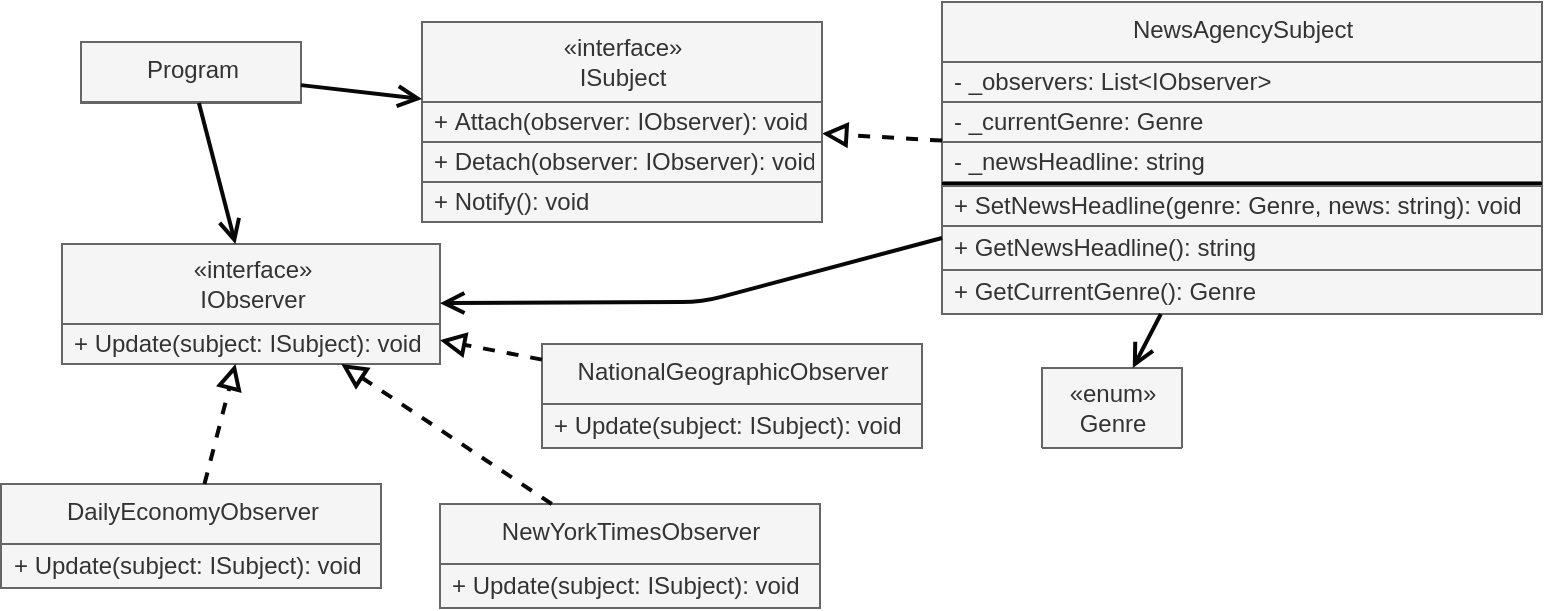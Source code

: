 <mxfile>
    <diagram id="n-HU4fG1coUEZPLs6XPE" name="Page-1">
        <mxGraphModel dx="1246" dy="1495" grid="1" gridSize="10" guides="1" tooltips="1" connect="1" arrows="1" fold="1" page="1" pageScale="1" pageWidth="1169" pageHeight="827" background="#ffffff" math="0" shadow="0">
            <root>
                <mxCell id="0"/>
                <mxCell id="1" parent="0"/>
                <mxCell id="25" value="Program" style="swimlane;fontStyle=0;align=center;verticalAlign=top;childLayout=stackLayout;horizontal=1;startSize=30;horizontalStack=0;resizeParent=1;resizeParentMax=0;resizeLast=0;collapsible=0;marginBottom=0;html=1;fillColor=#f5f5f5;fontColor=#333333;strokeColor=#666666;" parent="1" vertex="1">
                    <mxGeometry x="59.5" y="-791" width="110" height="30.5" as="geometry"/>
                </mxCell>
                <mxCell id="128" value="NewsAgencySubject" style="swimlane;fontStyle=0;align=center;verticalAlign=top;childLayout=stackLayout;horizontal=1;startSize=30;horizontalStack=0;resizeParent=1;resizeParentMax=0;resizeLast=0;collapsible=0;marginBottom=0;html=1;fillColor=#f5f5f5;fontColor=#333333;strokeColor=#666666;" parent="1" vertex="1">
                    <mxGeometry x="490" y="-811" width="300" height="156" as="geometry"/>
                </mxCell>
                <mxCell id="139" value="- _observers: List&amp;lt;IObserver&amp;gt;" style="text;html=1;strokeColor=#666666;fillColor=#f5f5f5;align=left;verticalAlign=middle;spacingLeft=4;spacingRight=4;overflow=hidden;rotatable=0;points=[[0,0.5],[1,0.5]];portConstraint=eastwest;fontColor=#333333;" parent="128" vertex="1">
                    <mxGeometry y="30" width="300" height="20" as="geometry"/>
                </mxCell>
                <mxCell id="141" value="- _currentGenre: Genre" style="text;html=1;strokeColor=#666666;fillColor=#f5f5f5;align=left;verticalAlign=middle;spacingLeft=4;spacingRight=4;overflow=hidden;rotatable=0;points=[[0,0.5],[1,0.5]];portConstraint=eastwest;fontColor=#333333;" parent="128" vertex="1">
                    <mxGeometry y="50" width="300" height="20" as="geometry"/>
                </mxCell>
                <mxCell id="180" value="- _newsHeadline: string" style="text;html=1;strokeColor=#666666;fillColor=#f5f5f5;align=left;verticalAlign=middle;spacingLeft=4;spacingRight=4;overflow=hidden;rotatable=0;points=[[0,0.5],[1,0.5]];portConstraint=eastwest;fontColor=#333333;" vertex="1" parent="128">
                    <mxGeometry y="70" width="300" height="20" as="geometry"/>
                </mxCell>
                <mxCell id="130" value="" style="line;strokeWidth=2;align=left;verticalAlign=middle;spacingTop=-1;spacingLeft=3;spacingRight=3;rotatable=0;labelPosition=right;points=[];portConstraint=eastwest;labelBackgroundColor=#D1AEFC;labelBorderColor=none;shadow=0;" parent="128" vertex="1">
                    <mxGeometry y="90" width="300" height="2" as="geometry"/>
                </mxCell>
                <mxCell id="142" value="+&amp;nbsp;SetNewsHeadline(genre: Genre, news: string): void" style="text;html=1;strokeColor=#666666;fillColor=#f5f5f5;align=left;verticalAlign=middle;spacingLeft=4;spacingRight=4;overflow=hidden;rotatable=0;points=[[0,0.5],[1,0.5]];portConstraint=eastwest;fontColor=#333333;" parent="128" vertex="1">
                    <mxGeometry y="92" width="300" height="20" as="geometry"/>
                </mxCell>
                <mxCell id="147" value="+&amp;nbsp;GetNewsHeadline(): string" style="text;html=1;strokeColor=#666666;fillColor=#f5f5f5;align=left;verticalAlign=middle;spacingLeft=4;spacingRight=4;overflow=hidden;rotatable=0;points=[[0,0.5],[1,0.5]];portConstraint=eastwest;fontColor=#333333;" parent="128" vertex="1">
                    <mxGeometry y="112" width="300" height="22" as="geometry"/>
                </mxCell>
                <mxCell id="181" value="+&amp;nbsp;GetCurrentGenre(): Genre" style="text;html=1;strokeColor=#666666;fillColor=#f5f5f5;align=left;verticalAlign=middle;spacingLeft=4;spacingRight=4;overflow=hidden;rotatable=0;points=[[0,0.5],[1,0.5]];portConstraint=eastwest;fontColor=#333333;" vertex="1" parent="128">
                    <mxGeometry y="134" width="300" height="22" as="geometry"/>
                </mxCell>
                <mxCell id="164" value="" style="endArrow=block;startArrow=none;endFill=0;startFill=0;endSize=8;html=1;verticalAlign=bottom;dashed=1;labelBackgroundColor=none;sketch=0;strokeWidth=2;fillColor=#f5f5f5;strokeColor=#080808;" parent="1" source="128" target="174" edge="1">
                    <mxGeometry width="160" relative="1" as="geometry">
                        <mxPoint x="631" y="-438.536" as="sourcePoint"/>
                        <mxPoint x="208" y="-481" as="targetPoint"/>
                    </mxGeometry>
                </mxCell>
                <mxCell id="168" value="&lt;span style=&quot;font-weight: 400;&quot;&gt;«enum»&lt;/span&gt;&lt;br style=&quot;font-weight: 400;&quot;&gt;&lt;span style=&quot;font-weight: 400;&quot;&gt;Genre&lt;br&gt;&lt;/span&gt;" style="swimlane;fontStyle=1;align=center;verticalAlign=middle;childLayout=stackLayout;horizontal=1;startSize=40;horizontalStack=0;resizeParent=1;resizeParentMax=0;resizeLast=0;collapsible=0;marginBottom=0;html=1;fillColor=#f5f5f5;fontColor=#333333;strokeColor=#666666;" vertex="1" parent="1">
                    <mxGeometry x="540" y="-628" width="70" height="40" as="geometry"/>
                </mxCell>
                <mxCell id="171" value="&lt;span style=&quot;font-weight: 400;&quot;&gt;«interface»&lt;/span&gt;&lt;br style=&quot;font-weight: 400;&quot;&gt;&lt;span style=&quot;font-weight: 400;&quot;&gt;IObserver&lt;br&gt;&lt;/span&gt;" style="swimlane;fontStyle=1;align=center;verticalAlign=middle;childLayout=stackLayout;horizontal=1;startSize=40;horizontalStack=0;resizeParent=1;resizeParentMax=0;resizeLast=0;collapsible=0;marginBottom=0;html=1;fillColor=#f5f5f5;fontColor=#333333;strokeColor=#666666;" vertex="1" parent="1">
                    <mxGeometry x="50" y="-690" width="189" height="60" as="geometry"/>
                </mxCell>
                <mxCell id="172" value="+&amp;nbsp;Update(subject: ISubject): void" style="text;html=1;strokeColor=#666666;fillColor=#f5f5f5;align=left;verticalAlign=middle;spacingLeft=4;spacingRight=4;overflow=hidden;rotatable=0;points=[[0,0.5],[1,0.5]];portConstraint=eastwest;fontColor=#333333;" vertex="1" parent="171">
                    <mxGeometry y="40" width="189" height="20" as="geometry"/>
                </mxCell>
                <mxCell id="174" value="&lt;span style=&quot;font-weight: 400;&quot;&gt;«interface»&lt;/span&gt;&lt;br style=&quot;font-weight: 400;&quot;&gt;&lt;span style=&quot;font-weight: 400;&quot;&gt;ISubject&lt;br&gt;&lt;/span&gt;" style="swimlane;fontStyle=1;align=center;verticalAlign=middle;childLayout=stackLayout;horizontal=1;startSize=40;horizontalStack=0;resizeParent=1;resizeParentMax=0;resizeLast=0;collapsible=0;marginBottom=0;html=1;fillColor=#f5f5f5;fontColor=#333333;strokeColor=#666666;" vertex="1" parent="1">
                    <mxGeometry x="230" y="-801" width="200" height="100" as="geometry"/>
                </mxCell>
                <mxCell id="175" value="+&amp;nbsp;Attach(observer: IObserver): void" style="text;html=1;strokeColor=#666666;fillColor=#f5f5f5;align=left;verticalAlign=middle;spacingLeft=4;spacingRight=4;overflow=hidden;rotatable=0;points=[[0,0.5],[1,0.5]];portConstraint=eastwest;fontColor=#333333;" vertex="1" parent="174">
                    <mxGeometry y="40" width="200" height="20" as="geometry"/>
                </mxCell>
                <mxCell id="176" value="+&amp;nbsp;Detach(observer: IObserver): void" style="text;html=1;strokeColor=#666666;fillColor=#f5f5f5;align=left;verticalAlign=middle;spacingLeft=4;spacingRight=4;overflow=hidden;rotatable=0;points=[[0,0.5],[1,0.5]];portConstraint=eastwest;fontColor=#333333;" vertex="1" parent="174">
                    <mxGeometry y="60" width="200" height="20" as="geometry"/>
                </mxCell>
                <mxCell id="177" value="+ Notify(): void" style="text;html=1;strokeColor=#666666;fillColor=#f5f5f5;align=left;verticalAlign=middle;spacingLeft=4;spacingRight=4;overflow=hidden;rotatable=0;points=[[0,0.5],[1,0.5]];portConstraint=eastwest;fontColor=#333333;" vertex="1" parent="174">
                    <mxGeometry y="80" width="200" height="20" as="geometry"/>
                </mxCell>
                <mxCell id="178" value="" style="endArrow=open;startArrow=none;endFill=0;startFill=0;endSize=8;html=1;verticalAlign=bottom;labelBackgroundColor=none;strokeWidth=2;sketch=0;fillColor=#f5f5f5;strokeColor=#080808;" edge="1" parent="1" source="25" target="174">
                    <mxGeometry width="160" relative="1" as="geometry">
                        <mxPoint x="140" y="-784.121" as="sourcePoint"/>
                        <mxPoint x="460" y="-774.646" as="targetPoint"/>
                    </mxGeometry>
                </mxCell>
                <mxCell id="179" value="" style="endArrow=open;startArrow=none;endFill=0;startFill=0;endSize=8;html=1;verticalAlign=bottom;labelBackgroundColor=none;strokeWidth=2;sketch=0;fillColor=#f5f5f5;strokeColor=#080808;" edge="1" parent="1" source="25" target="171">
                    <mxGeometry width="160" relative="1" as="geometry">
                        <mxPoint x="134.484" y="-770.5" as="sourcePoint"/>
                        <mxPoint x="260" y="-731.818" as="targetPoint"/>
                    </mxGeometry>
                </mxCell>
                <mxCell id="182" value="" style="endArrow=open;startArrow=none;endFill=0;startFill=0;endSize=8;html=1;verticalAlign=bottom;labelBackgroundColor=none;strokeWidth=2;sketch=0;fillColor=#f5f5f5;strokeColor=#080808;" edge="1" parent="1" source="128" target="168">
                    <mxGeometry width="160" relative="1" as="geometry">
                        <mxPoint x="140" y="-760.412" as="sourcePoint"/>
                        <mxPoint x="240" y="-750.706" as="targetPoint"/>
                    </mxGeometry>
                </mxCell>
                <mxCell id="183" value="" style="endArrow=open;startArrow=none;endFill=0;startFill=0;endSize=8;html=1;verticalAlign=bottom;labelBackgroundColor=none;strokeWidth=2;sketch=0;fillColor=#f5f5f5;strokeColor=#080808;" edge="1" parent="1" source="128" target="171">
                    <mxGeometry width="160" relative="1" as="geometry">
                        <mxPoint x="140" y="-760.412" as="sourcePoint"/>
                        <mxPoint x="240" y="-750.706" as="targetPoint"/>
                        <Array as="points">
                            <mxPoint x="370" y="-661"/>
                        </Array>
                    </mxGeometry>
                </mxCell>
                <mxCell id="184" value="DailyEconomyObserver" style="swimlane;fontStyle=0;align=center;verticalAlign=top;childLayout=stackLayout;horizontal=1;startSize=30;horizontalStack=0;resizeParent=1;resizeParentMax=0;resizeLast=0;collapsible=0;marginBottom=0;html=1;fillColor=#f5f5f5;fontColor=#333333;strokeColor=#666666;" vertex="1" parent="1">
                    <mxGeometry x="19.5" y="-570" width="190" height="52" as="geometry"/>
                </mxCell>
                <mxCell id="191" value="+&amp;nbsp;Update(subject: ISubject): void" style="text;html=1;strokeColor=#666666;fillColor=#f5f5f5;align=left;verticalAlign=middle;spacingLeft=4;spacingRight=4;overflow=hidden;rotatable=0;points=[[0,0.5],[1,0.5]];portConstraint=eastwest;fontColor=#333333;" vertex="1" parent="184">
                    <mxGeometry y="30" width="190" height="22" as="geometry"/>
                </mxCell>
                <mxCell id="192" value="" style="endArrow=block;startArrow=none;endFill=0;startFill=0;endSize=8;html=1;verticalAlign=bottom;dashed=1;labelBackgroundColor=none;sketch=0;strokeWidth=2;fillColor=#f5f5f5;strokeColor=#080808;" edge="1" parent="1" source="184" target="171">
                    <mxGeometry width="160" relative="1" as="geometry">
                        <mxPoint x="500" y="-731.71" as="sourcePoint"/>
                        <mxPoint x="440" y="-735.194" as="targetPoint"/>
                    </mxGeometry>
                </mxCell>
                <mxCell id="193" value="NationalGeographicObserver" style="swimlane;fontStyle=0;align=center;verticalAlign=top;childLayout=stackLayout;horizontal=1;startSize=30;horizontalStack=0;resizeParent=1;resizeParentMax=0;resizeLast=0;collapsible=0;marginBottom=0;html=1;fillColor=#f5f5f5;fontColor=#333333;strokeColor=#666666;" vertex="1" parent="1">
                    <mxGeometry x="290" y="-640" width="190" height="52" as="geometry"/>
                </mxCell>
                <mxCell id="194" value="+&amp;nbsp;Update(subject: ISubject): void" style="text;html=1;strokeColor=#666666;fillColor=#f5f5f5;align=left;verticalAlign=middle;spacingLeft=4;spacingRight=4;overflow=hidden;rotatable=0;points=[[0,0.5],[1,0.5]];portConstraint=eastwest;fontColor=#333333;" vertex="1" parent="193">
                    <mxGeometry y="30" width="190" height="22" as="geometry"/>
                </mxCell>
                <mxCell id="195" value="" style="endArrow=block;startArrow=none;endFill=0;startFill=0;endSize=8;html=1;verticalAlign=bottom;dashed=1;labelBackgroundColor=none;sketch=0;strokeWidth=2;fillColor=#f5f5f5;strokeColor=#080808;" edge="1" parent="1" source="193" target="171">
                    <mxGeometry width="160" relative="1" as="geometry">
                        <mxPoint x="124.889" y="-590" as="sourcePoint"/>
                        <mxPoint x="124.628" y="-651" as="targetPoint"/>
                    </mxGeometry>
                </mxCell>
                <mxCell id="196" value="NewYorkTimesObserver" style="swimlane;fontStyle=0;align=center;verticalAlign=top;childLayout=stackLayout;horizontal=1;startSize=30;horizontalStack=0;resizeParent=1;resizeParentMax=0;resizeLast=0;collapsible=0;marginBottom=0;html=1;fillColor=#f5f5f5;fontColor=#333333;strokeColor=#666666;" vertex="1" parent="1">
                    <mxGeometry x="239" y="-560" width="190" height="52" as="geometry"/>
                </mxCell>
                <mxCell id="197" value="+&amp;nbsp;Update(subject: ISubject): void" style="text;html=1;strokeColor=#666666;fillColor=#f5f5f5;align=left;verticalAlign=middle;spacingLeft=4;spacingRight=4;overflow=hidden;rotatable=0;points=[[0,0.5],[1,0.5]];portConstraint=eastwest;fontColor=#333333;" vertex="1" parent="196">
                    <mxGeometry y="30" width="190" height="22" as="geometry"/>
                </mxCell>
                <mxCell id="198" value="" style="endArrow=block;startArrow=none;endFill=0;startFill=0;endSize=8;html=1;verticalAlign=bottom;dashed=1;labelBackgroundColor=none;sketch=0;strokeWidth=2;fillColor=#f5f5f5;strokeColor=#080808;" edge="1" parent="1" source="196" target="171">
                    <mxGeometry width="160" relative="1" as="geometry">
                        <mxPoint x="263.922" y="-630" as="sourcePoint"/>
                        <mxPoint x="206.513" y="-651" as="targetPoint"/>
                    </mxGeometry>
                </mxCell>
            </root>
        </mxGraphModel>
    </diagram>
</mxfile>